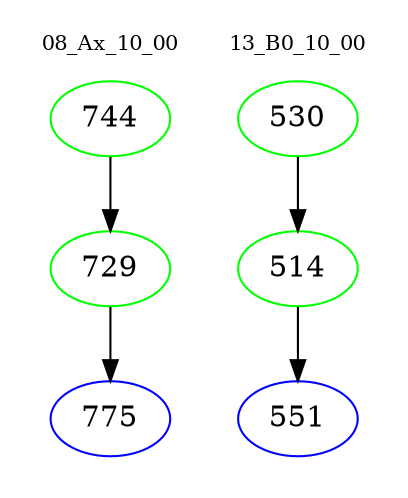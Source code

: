 digraph{
subgraph cluster_0 {
color = white
label = "08_Ax_10_00";
fontsize=10;
T0_744 [label="744", color="green"]
T0_744 -> T0_729 [color="black"]
T0_729 [label="729", color="green"]
T0_729 -> T0_775 [color="black"]
T0_775 [label="775", color="blue"]
}
subgraph cluster_1 {
color = white
label = "13_B0_10_00";
fontsize=10;
T1_530 [label="530", color="green"]
T1_530 -> T1_514 [color="black"]
T1_514 [label="514", color="green"]
T1_514 -> T1_551 [color="black"]
T1_551 [label="551", color="blue"]
}
}

